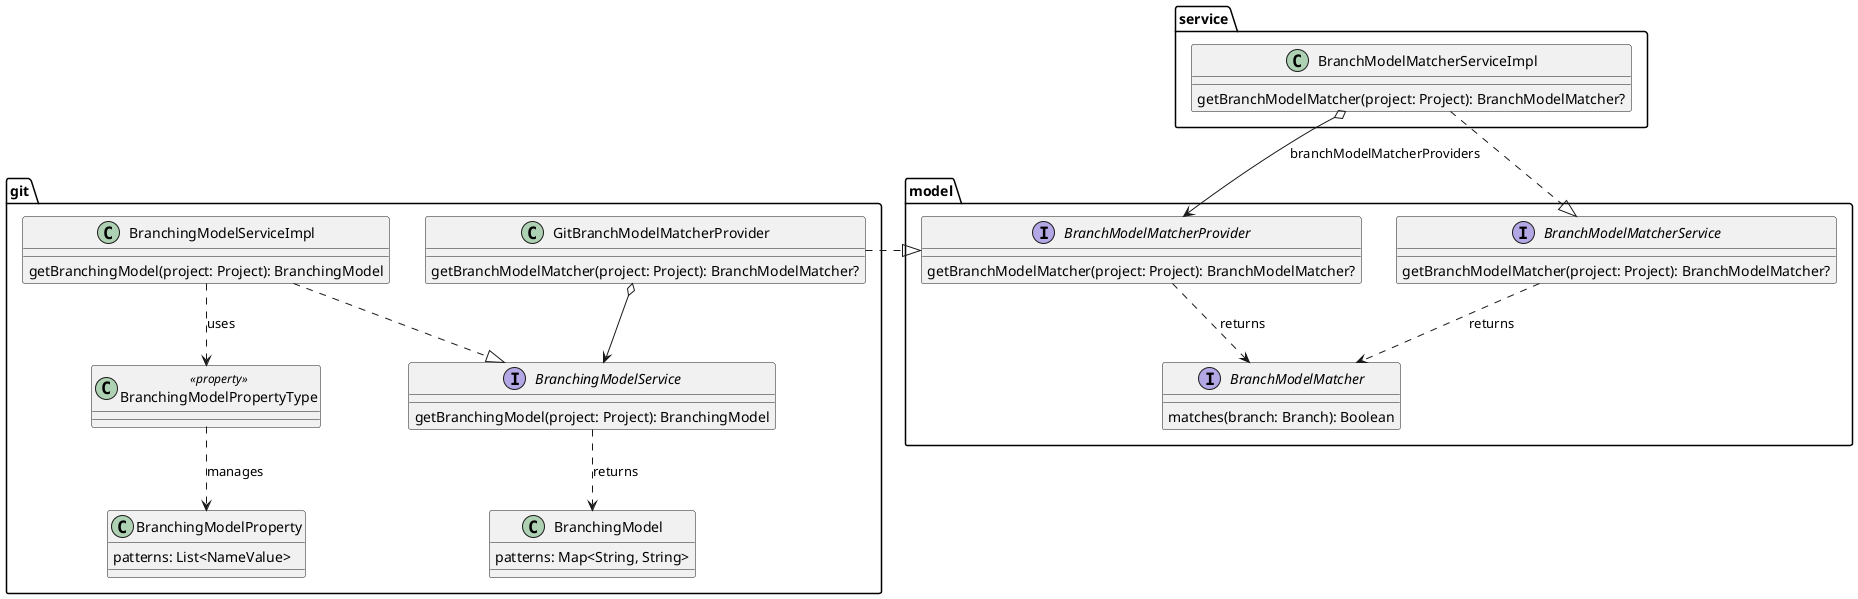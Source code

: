@startuml

package "model" {

    interface BranchModelMatcher {
        matches(branch: Branch): Boolean
    }

    interface BranchModelMatcherProvider {
        getBranchModelMatcher(project: Project): BranchModelMatcher?
    }

    BranchModelMatcherProvider ..> BranchModelMatcher : returns

    interface BranchModelMatcherService {
        getBranchModelMatcher(project: Project): BranchModelMatcher?
    }

    BranchModelMatcherService ..> BranchModelMatcher : returns

}

package "service" {

    class BranchModelMatcherServiceImpl {
        getBranchModelMatcher(project: Project): BranchModelMatcher?
    }

    BranchModelMatcherServiceImpl ..|> BranchModelMatcherService
    BranchModelMatcherServiceImpl o--> BranchModelMatcherProvider : branchModelMatcherProviders

}

package "git" {

    class BranchingModel {
        patterns: Map<String, String>
    }

    interface BranchingModelService {
        getBranchingModel(project: Project): BranchingModel
    }

    BranchingModelService ..> BranchingModel : returns

    ' Property

    class BranchingModelProperty {
        patterns: List<NameValue>
    }

    class BranchingModelPropertyType <<property>>

    BranchingModelPropertyType ..> BranchingModelProperty : manages

    ' Git implementation

    class BranchingModelServiceImpl {
        getBranchingModel(project: Project): BranchingModel
    }

    BranchingModelServiceImpl ..|> BranchingModelService
    BranchingModelServiceImpl ..> BranchingModelPropertyType : uses

    ' Provider

    class GitBranchModelMatcherProvider {
        getBranchModelMatcher(project: Project): BranchModelMatcher?
    }

    GitBranchModelMatcherProvider .right.|> BranchModelMatcherProvider
    GitBranchModelMatcherProvider o--> BranchingModelService

}

@enduml